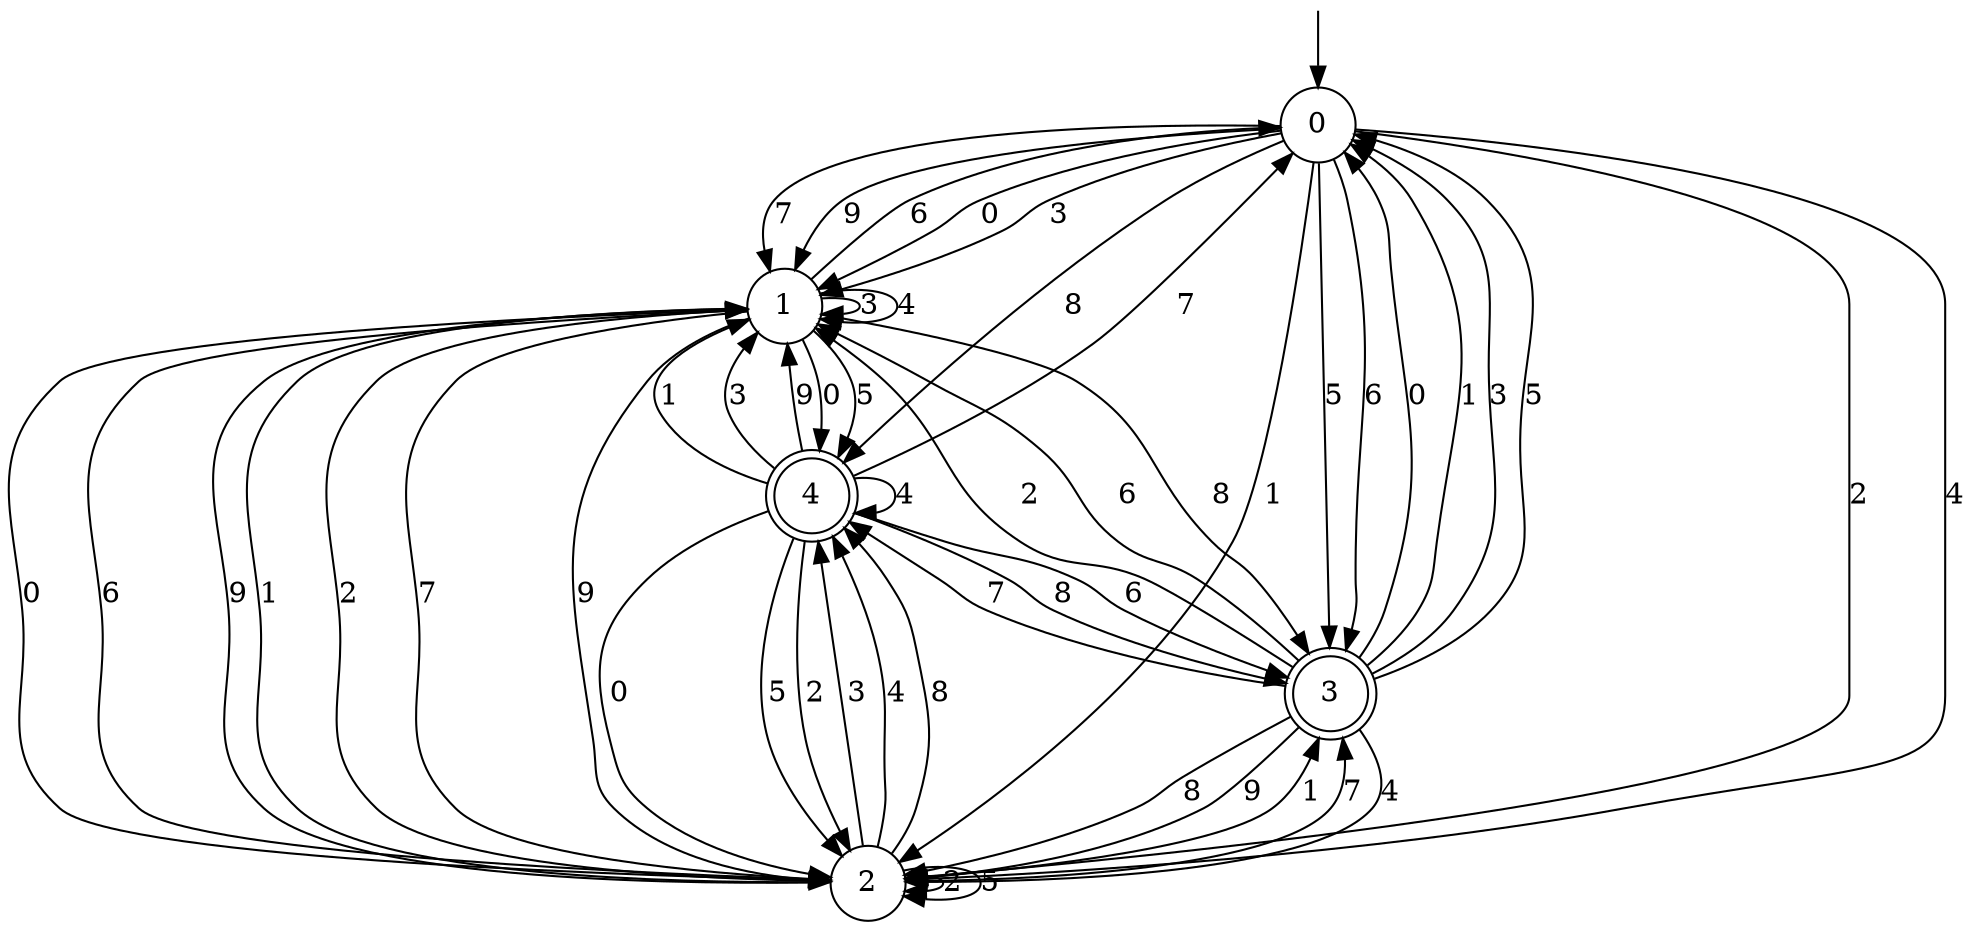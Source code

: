 digraph g {

	s0 [shape="circle" label="0"];
	s1 [shape="circle" label="1"];
	s2 [shape="circle" label="2"];
	s3 [shape="doublecircle" label="3"];
	s4 [shape="doublecircle" label="4"];
	s0 -> s1 [label="0"];
	s0 -> s2 [label="1"];
	s0 -> s2 [label="2"];
	s0 -> s1 [label="3"];
	s0 -> s2 [label="4"];
	s0 -> s3 [label="5"];
	s0 -> s3 [label="6"];
	s0 -> s1 [label="7"];
	s0 -> s4 [label="8"];
	s0 -> s1 [label="9"];
	s1 -> s4 [label="0"];
	s1 -> s2 [label="1"];
	s1 -> s2 [label="2"];
	s1 -> s1 [label="3"];
	s1 -> s1 [label="4"];
	s1 -> s4 [label="5"];
	s1 -> s0 [label="6"];
	s1 -> s2 [label="7"];
	s1 -> s3 [label="8"];
	s1 -> s2 [label="9"];
	s2 -> s1 [label="0"];
	s2 -> s3 [label="1"];
	s2 -> s2 [label="2"];
	s2 -> s4 [label="3"];
	s2 -> s4 [label="4"];
	s2 -> s2 [label="5"];
	s2 -> s1 [label="6"];
	s2 -> s3 [label="7"];
	s2 -> s4 [label="8"];
	s2 -> s1 [label="9"];
	s3 -> s0 [label="0"];
	s3 -> s0 [label="1"];
	s3 -> s1 [label="2"];
	s3 -> s0 [label="3"];
	s3 -> s2 [label="4"];
	s3 -> s0 [label="5"];
	s3 -> s1 [label="6"];
	s3 -> s4 [label="7"];
	s3 -> s2 [label="8"];
	s3 -> s2 [label="9"];
	s4 -> s2 [label="0"];
	s4 -> s1 [label="1"];
	s4 -> s2 [label="2"];
	s4 -> s1 [label="3"];
	s4 -> s4 [label="4"];
	s4 -> s2 [label="5"];
	s4 -> s3 [label="6"];
	s4 -> s0 [label="7"];
	s4 -> s3 [label="8"];
	s4 -> s1 [label="9"];

__start0 [label="" shape="none" width="0" height="0"];
__start0 -> s0;

}
